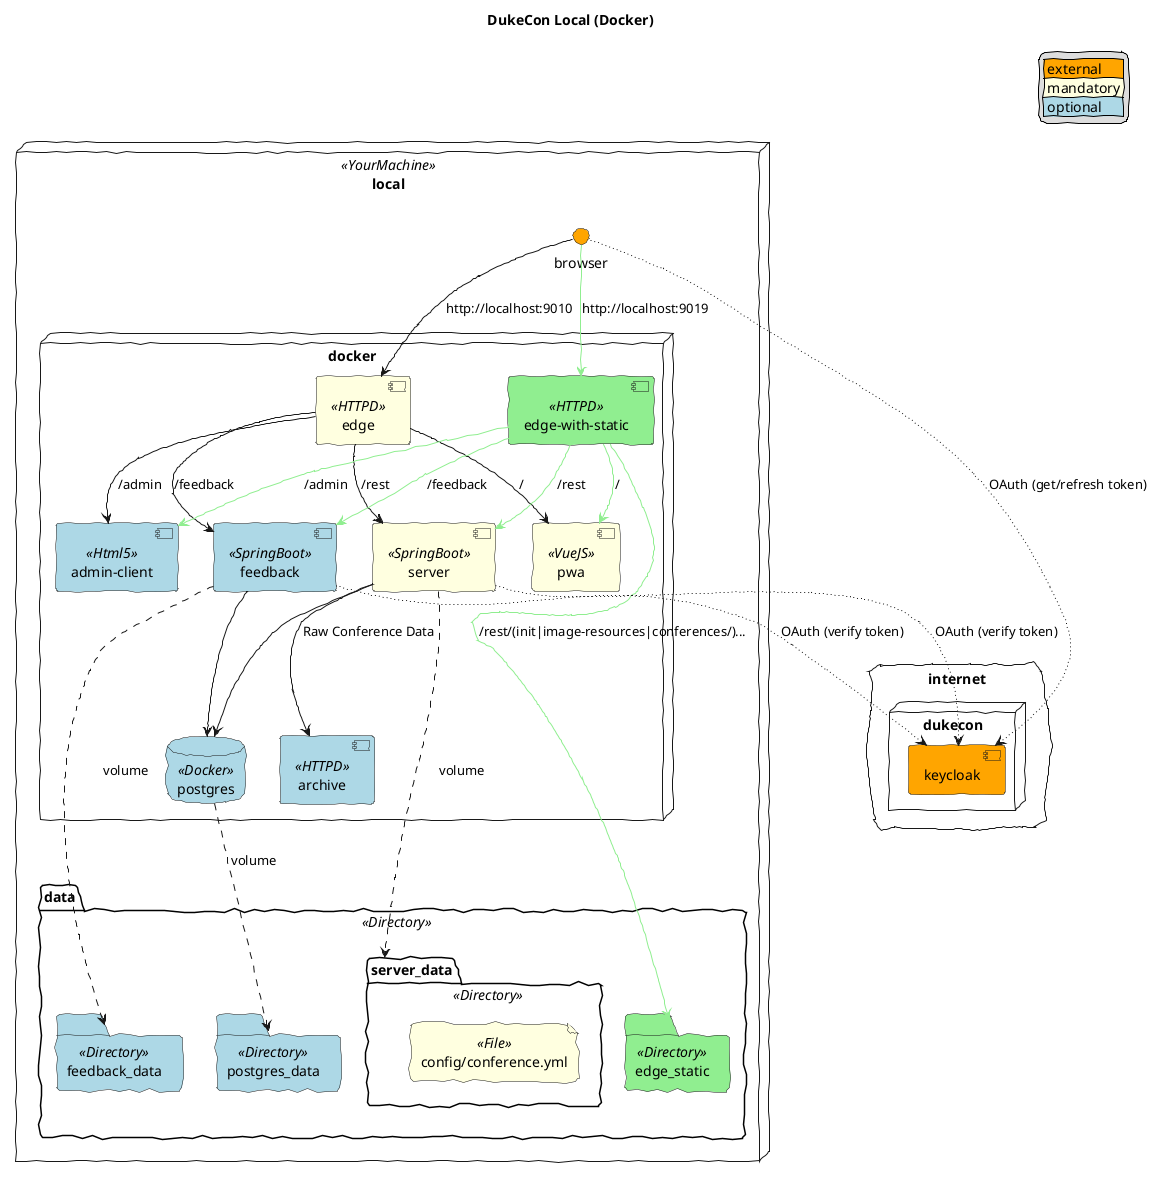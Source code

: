 @startuml
'skinparam linetype ortho
skinparam handwritten true

title DukeCon Local (Docker)

legend top right
'|= Types |
|<#orange> external |
|<#lightyellow> mandatory |
|<#lightblue> optional |
endlegend

node local <<YourMachine>> {
    interface browser #orange

    node docker {
        component edge <<HTTPD>> #lightyellow
        component "edge-with-static" as extended_edge <<HTTPD>> #lightgreen
        component pwa <<VueJS>> #lightyellow
        component server <<SpringBoot>> #lightyellow
        component archive <<HTTPD>> #lightblue
        component feedback <<SpringBoot>> #lightblue
        component "admin-client" <<Html5>> as admin #lightblue
        database postgres <<Docker>> #lightblue
    }

    folder data <<Directory>> {
        folder server_data <<Directory>> {
            file "config/conference.yml" <<File>> #lightyellow
        }
        folder feedback_data <<Directory>> #lightblue
        folder postgres_data <<Directory>> #lightblue
        folder edge_static <<Directory>> #lightgreen
    }

    browser --> edge : "http://localhost:9010"
    edge --> pwa : "/"
    edge --> server : "/rest"
    edge --> feedback : "/feedback"
    edge --> admin : "/admin"

    browser --> extended_edge #lightgreen : "http://localhost:9019"
    extended_edge --> pwa #lightgreen : "/"
    extended_edge --> server #lightgreen : "/rest"
    extended_edge --> feedback #lightgreen : "/feedback"
    extended_edge --> admin #lightgreen : "/admin"
    extended_edge --> edge_static #lightgreen : "/rest/(init|image-resources|conferences/)..."

    server --> archive : "Raw Conference Data"
    server --> postgres
    feedback --> postgres

    feedback .-> feedback_data : volume
    server .-> server_data : volume
    postgres .-> postgres_data : volume
}

cloud internet {
    node dukecon {
        component keycloak #orange
    }
}

browser -[dotted]-> keycloak : OAuth (get/refresh token)
server -[dotted]-> keycloak : OAuth (verify token)
feedback -[dotted]-> keycloak : OAuth (verify token)

@enduml
